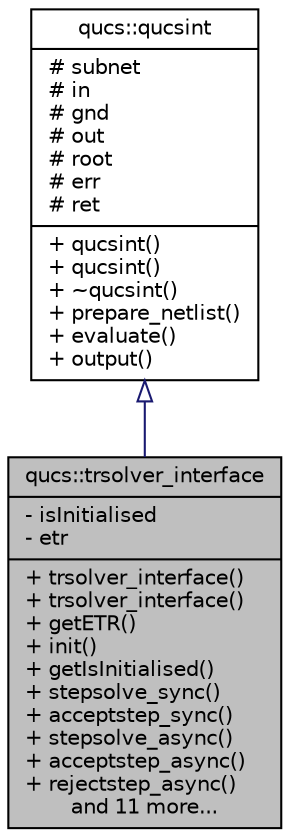 digraph G
{
  edge [fontname="Helvetica",fontsize="10",labelfontname="Helvetica",labelfontsize="10"];
  node [fontname="Helvetica",fontsize="10",shape=record];
  Node1 [label="{qucs::trsolver_interface\n|- isInitialised\l- etr\l|+ trsolver_interface()\l+ trsolver_interface()\l+ getETR()\l+ init()\l+ getIsInitialised()\l+ stepsolve_sync()\l+ acceptstep_sync()\l+ stepsolve_async()\l+ acceptstep_async()\l+ rejectstep_async()\land 11 more...}",height=0.2,width=0.4,color="black", fillcolor="grey75", style="filled" fontcolor="black"];
  Node2 -> Node1 [dir="back",color="midnightblue",fontsize="10",style="solid",arrowtail="onormal",fontname="Helvetica"];
  Node2 [label="{qucs::qucsint\n|# subnet\l# in\l# gnd\l# out\l# root\l# err\l# ret\l|+ qucsint()\l+ qucsint()\l+ ~qucsint()\l+ prepare_netlist()\l+ evaluate()\l+ output()\l}",height=0.2,width=0.4,color="black", fillcolor="white", style="filled",URL="$classqucs_1_1qucsint.html",tooltip="superclass for interfacing to the Qucs circuit solvers."];
}
